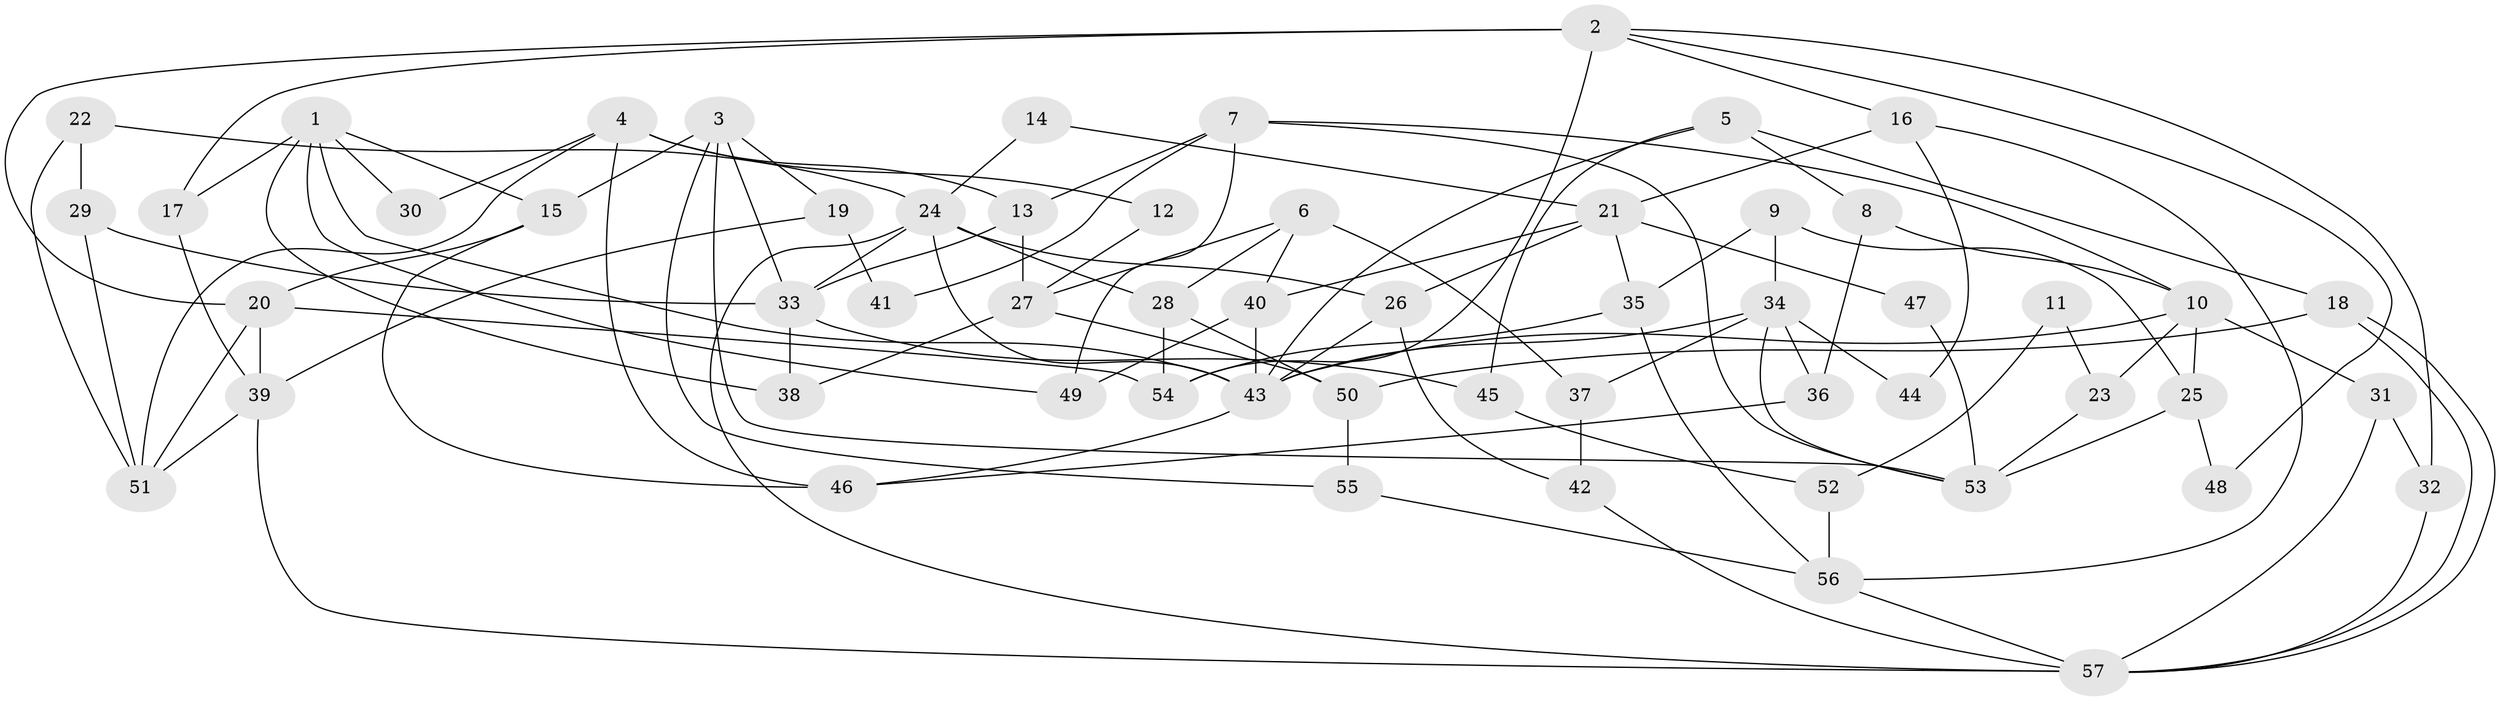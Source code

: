 // Generated by graph-tools (version 1.1) at 2025/52/03/09/25 04:52:08]
// undirected, 57 vertices, 114 edges
graph export_dot {
graph [start="1"]
  node [color=gray90,style=filled];
  1;
  2;
  3;
  4;
  5;
  6;
  7;
  8;
  9;
  10;
  11;
  12;
  13;
  14;
  15;
  16;
  17;
  18;
  19;
  20;
  21;
  22;
  23;
  24;
  25;
  26;
  27;
  28;
  29;
  30;
  31;
  32;
  33;
  34;
  35;
  36;
  37;
  38;
  39;
  40;
  41;
  42;
  43;
  44;
  45;
  46;
  47;
  48;
  49;
  50;
  51;
  52;
  53;
  54;
  55;
  56;
  57;
  1 -- 15;
  1 -- 49;
  1 -- 17;
  1 -- 30;
  1 -- 38;
  1 -- 43;
  2 -- 17;
  2 -- 20;
  2 -- 16;
  2 -- 32;
  2 -- 48;
  2 -- 54;
  3 -- 55;
  3 -- 53;
  3 -- 15;
  3 -- 19;
  3 -- 33;
  4 -- 46;
  4 -- 13;
  4 -- 12;
  4 -- 30;
  4 -- 51;
  5 -- 18;
  5 -- 43;
  5 -- 8;
  5 -- 45;
  6 -- 28;
  6 -- 40;
  6 -- 27;
  6 -- 37;
  7 -- 10;
  7 -- 13;
  7 -- 41;
  7 -- 49;
  7 -- 53;
  8 -- 36;
  8 -- 10;
  9 -- 35;
  9 -- 25;
  9 -- 34;
  10 -- 31;
  10 -- 23;
  10 -- 25;
  10 -- 43;
  11 -- 23;
  11 -- 52;
  12 -- 27;
  13 -- 27;
  13 -- 33;
  14 -- 21;
  14 -- 24;
  15 -- 20;
  15 -- 46;
  16 -- 21;
  16 -- 44;
  16 -- 56;
  17 -- 39;
  18 -- 50;
  18 -- 57;
  18 -- 57;
  19 -- 39;
  19 -- 41;
  20 -- 39;
  20 -- 51;
  20 -- 54;
  21 -- 26;
  21 -- 35;
  21 -- 40;
  21 -- 47;
  22 -- 24;
  22 -- 51;
  22 -- 29;
  23 -- 53;
  24 -- 43;
  24 -- 26;
  24 -- 28;
  24 -- 33;
  24 -- 57;
  25 -- 53;
  25 -- 48;
  26 -- 42;
  26 -- 43;
  27 -- 38;
  27 -- 50;
  28 -- 54;
  28 -- 50;
  29 -- 33;
  29 -- 51;
  31 -- 57;
  31 -- 32;
  32 -- 57;
  33 -- 38;
  33 -- 45;
  34 -- 43;
  34 -- 36;
  34 -- 37;
  34 -- 44;
  34 -- 53;
  35 -- 56;
  35 -- 54;
  36 -- 46;
  37 -- 42;
  39 -- 51;
  39 -- 57;
  40 -- 43;
  40 -- 49;
  42 -- 57;
  43 -- 46;
  45 -- 52;
  47 -- 53;
  50 -- 55;
  52 -- 56;
  55 -- 56;
  56 -- 57;
}
